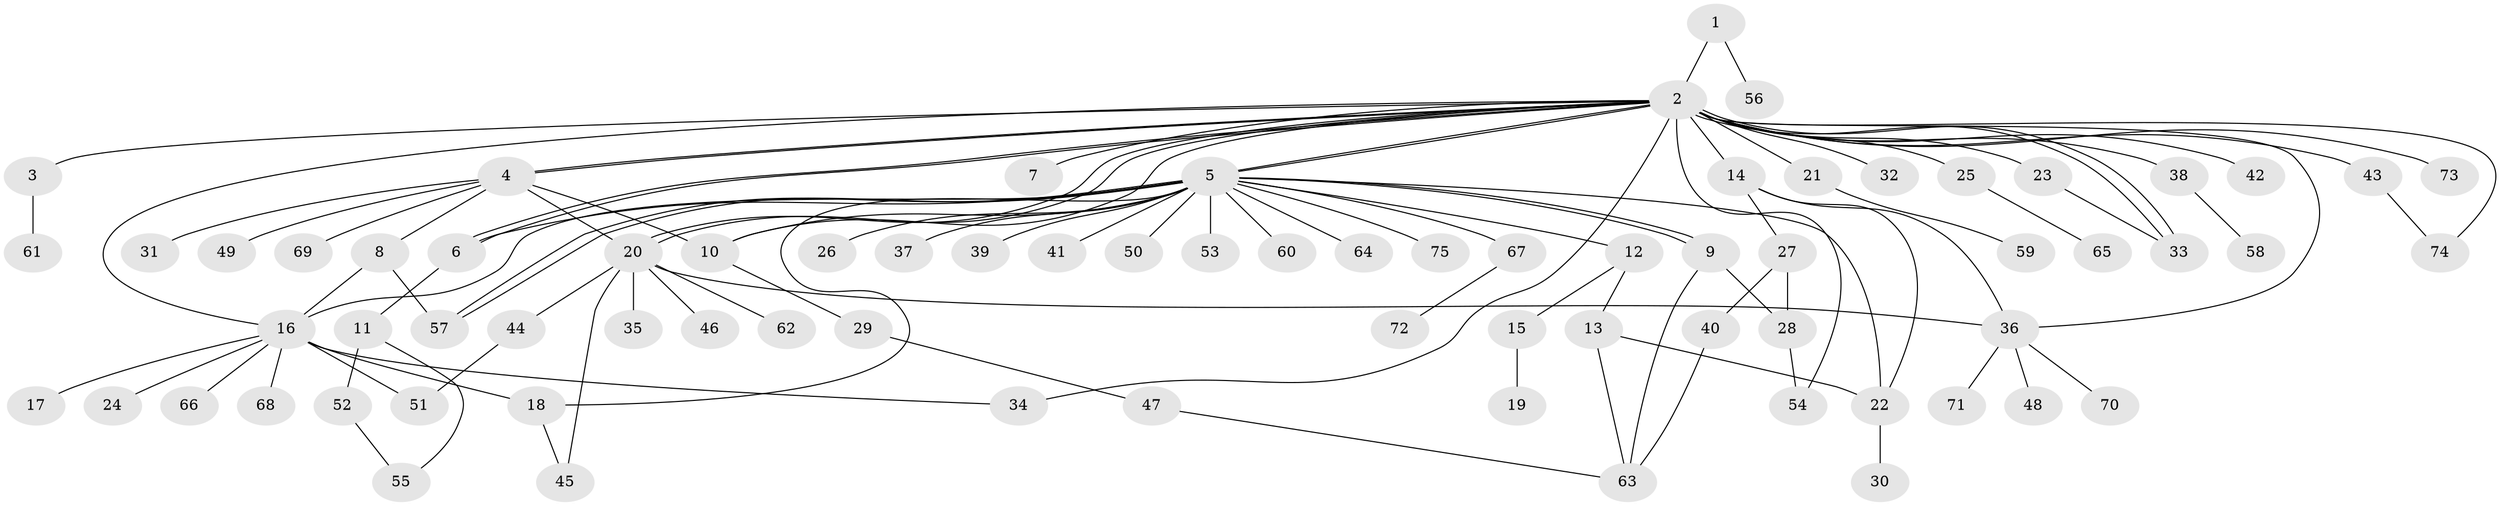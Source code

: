 // coarse degree distribution, {1: 0.6206896551724138, 24: 0.034482758620689655, 9: 0.034482758620689655, 4: 0.05172413793103448, 2: 0.13793103448275862, 3: 0.06896551724137931, 5: 0.034482758620689655, 12: 0.017241379310344827}
// Generated by graph-tools (version 1.1) at 2025/23/03/03/25 07:23:54]
// undirected, 75 vertices, 104 edges
graph export_dot {
graph [start="1"]
  node [color=gray90,style=filled];
  1;
  2;
  3;
  4;
  5;
  6;
  7;
  8;
  9;
  10;
  11;
  12;
  13;
  14;
  15;
  16;
  17;
  18;
  19;
  20;
  21;
  22;
  23;
  24;
  25;
  26;
  27;
  28;
  29;
  30;
  31;
  32;
  33;
  34;
  35;
  36;
  37;
  38;
  39;
  40;
  41;
  42;
  43;
  44;
  45;
  46;
  47;
  48;
  49;
  50;
  51;
  52;
  53;
  54;
  55;
  56;
  57;
  58;
  59;
  60;
  61;
  62;
  63;
  64;
  65;
  66;
  67;
  68;
  69;
  70;
  71;
  72;
  73;
  74;
  75;
  1 -- 2;
  1 -- 56;
  2 -- 3;
  2 -- 4;
  2 -- 4;
  2 -- 5;
  2 -- 5;
  2 -- 6;
  2 -- 6;
  2 -- 7;
  2 -- 10;
  2 -- 14;
  2 -- 16;
  2 -- 20;
  2 -- 20;
  2 -- 21;
  2 -- 23;
  2 -- 25;
  2 -- 32;
  2 -- 33;
  2 -- 33;
  2 -- 34;
  2 -- 36;
  2 -- 38;
  2 -- 42;
  2 -- 43;
  2 -- 54;
  2 -- 73;
  2 -- 74;
  3 -- 61;
  4 -- 8;
  4 -- 10;
  4 -- 20;
  4 -- 31;
  4 -- 49;
  4 -- 69;
  5 -- 6;
  5 -- 9;
  5 -- 9;
  5 -- 10;
  5 -- 12;
  5 -- 16;
  5 -- 18;
  5 -- 22;
  5 -- 26;
  5 -- 37;
  5 -- 39;
  5 -- 41;
  5 -- 50;
  5 -- 53;
  5 -- 57;
  5 -- 57;
  5 -- 60;
  5 -- 64;
  5 -- 67;
  5 -- 75;
  6 -- 11;
  8 -- 16;
  8 -- 57;
  9 -- 28;
  9 -- 63;
  10 -- 29;
  11 -- 52;
  11 -- 55;
  12 -- 13;
  12 -- 15;
  13 -- 22;
  13 -- 63;
  14 -- 22;
  14 -- 27;
  14 -- 36;
  15 -- 19;
  16 -- 17;
  16 -- 18;
  16 -- 24;
  16 -- 34;
  16 -- 51;
  16 -- 66;
  16 -- 68;
  18 -- 45;
  20 -- 35;
  20 -- 36;
  20 -- 44;
  20 -- 45;
  20 -- 46;
  20 -- 62;
  21 -- 59;
  22 -- 30;
  23 -- 33;
  25 -- 65;
  27 -- 28;
  27 -- 40;
  28 -- 54;
  29 -- 47;
  36 -- 48;
  36 -- 70;
  36 -- 71;
  38 -- 58;
  40 -- 63;
  43 -- 74;
  44 -- 51;
  47 -- 63;
  52 -- 55;
  67 -- 72;
}
